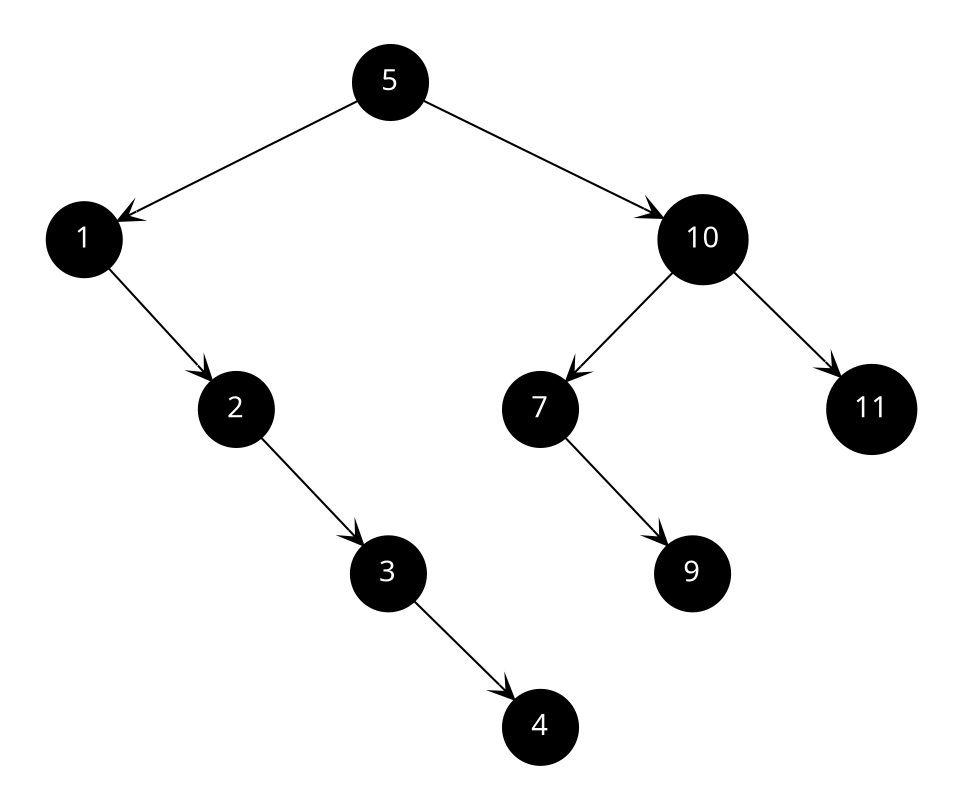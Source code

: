 digraph G {
nodesep=0.5;
pad=0.3;
size="10, 10";
dpi=300;
fontpath="/home/M/.fonts/";
node [style=filled, fillcolor=grey];
edge [color=black, arrowhead=vee];
5 -> 1  [style=filled, weight=3];
5 [label=5, fillcolor=black, style=filled, fontcolor=white, shape=circle, fontname="InputMono-Regular.ttf"];
1 [label=1, fillcolor=black, style=filled, fontcolor=white, shape=circle, fontname="InputMono-Regular.ttf"];
edge [style=invisible, color=white, arrowhead=none];
5 -> ":5"  [style=invisible, weight=100];
edge [color=black, arrowhead=vee];
":5" [label=":5", fillcolor=black, style=invisible, fontcolor=white, shape=circle, fontname="InputMono-Regular.ttf"];
5 -> 10  [style=filled, weight=3];
10 [label=10, fillcolor=black, style=filled, fontcolor=white, shape=circle, fontname="InputMono-Regular.ttf"];
10 -> 7  [style=filled, weight=3];
7 [label=7, fillcolor=black, style=filled, fontcolor=white, shape=circle, fontname="InputMono-Regular.ttf"];
edge [style=invisible, color=white, arrowhead=none];
10 -> ":10"  [style=invisible, weight=100];
edge [color=black, arrowhead=vee];
":10" [label=":10", fillcolor=black, style=invisible, fontcolor=white, shape=circle, fontname="InputMono-Regular.ttf"];
10 -> 11  [style=filled, weight=3];
11 [label=11, fillcolor=black, style=filled, fontcolor=white, shape=circle, fontname="InputMono-Regular.ttf"];
edge [style=invisible, color=white, arrowhead=none];
7 -> ":7"  [style=invisible, weight=100];
edge [color=black, arrowhead=vee];
":7" [label=":7", fillcolor=black, style=invisible, fontcolor=white, shape=circle, fontname="InputMono-Regular.ttf"];
7 -> 9  [style=filled, weight=3];
9 [label=9, fillcolor=black, style=filled, fontcolor=white, shape=circle, fontname="InputMono-Regular.ttf"];
edge [style=invisible, color=white, arrowhead=none];
1 -> ":1"  [style=invisible, weight=100];
edge [color=black, arrowhead=vee];
":1" [label=":1", fillcolor=black, style=invisible, fontcolor=white, shape=circle, fontname="InputMono-Regular.ttf"];
1 -> 2  [style=filled, weight=3];
2 [label=2, fillcolor=black, style=filled, fontcolor=white, shape=circle, fontname="InputMono-Regular.ttf"];
edge [style=invisible, color=white, arrowhead=none];
2 -> ":2"  [style=invisible, weight=100];
edge [color=black, arrowhead=vee];
":2" [label=":2", fillcolor=black, style=invisible, fontcolor=white, shape=circle, fontname="InputMono-Regular.ttf"];
2 -> 3  [style=filled, weight=3];
3 [label=3, fillcolor=black, style=filled, fontcolor=white, shape=circle, fontname="InputMono-Regular.ttf"];
edge [style=invisible, color=white, arrowhead=none];
3 -> ":3"  [style=invisible, weight=100];
edge [color=black, arrowhead=vee];
":3" [label=":3", fillcolor=black, style=invisible, fontcolor=white, shape=circle, fontname="InputMono-Regular.ttf"];
3 -> 4  [style=filled, weight=3];
4 [label=4, fillcolor=black, style=filled, fontcolor=white, shape=circle, fontname="InputMono-Regular.ttf"];
}
